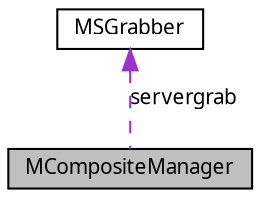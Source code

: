 digraph G
{
  edge [fontname="FreeSans.ttf",fontsize="10",labelfontname="FreeSans.ttf",labelfontsize="10"];
  node [fontname="FreeSans.ttf",fontsize="10",shape=record];
  Node1 [label="MCompositeManager",height=0.2,width=0.4,color="black", fillcolor="grey75", style="filled" fontcolor="black"];
  Node2 -> Node1 [dir=back,color="darkorchid3",fontsize="10",style="dashed",label="servergrab",fontname="FreeSans.ttf"];
  Node2 [label="MSGrabber",height=0.2,width=0.4,color="black", fillcolor="white", style="filled",URL="$class_m_s_grabber.html"];
}
